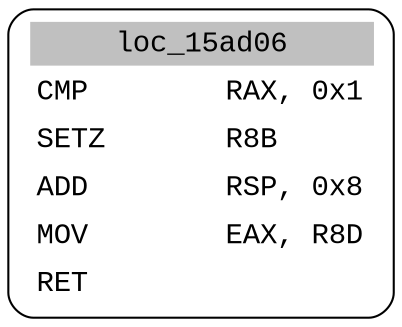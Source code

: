 digraph asm_graph {
1941 [
shape="Mrecord" fontname="Courier New"label =<<table border="0" cellborder="0" cellpadding="3"><tr><td align="center" colspan="2" bgcolor="grey">loc_15ad06</td></tr><tr><td align="left">CMP        RAX, 0x1</td></tr><tr><td align="left">SETZ       R8B</td></tr><tr><td align="left">ADD        RSP, 0x8</td></tr><tr><td align="left">MOV        EAX, R8D</td></tr><tr><td align="left">RET        </td></tr></table>> ];
}